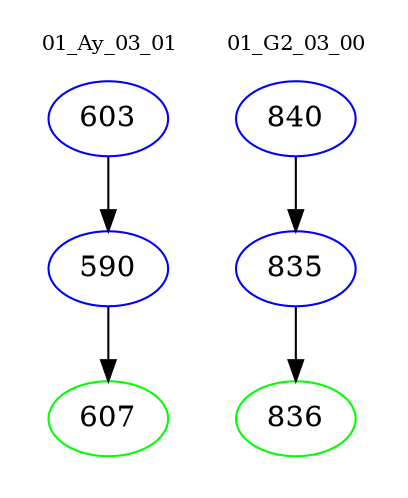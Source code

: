 digraph{
subgraph cluster_0 {
color = white
label = "01_Ay_03_01";
fontsize=10;
T0_603 [label="603", color="blue"]
T0_603 -> T0_590 [color="black"]
T0_590 [label="590", color="blue"]
T0_590 -> T0_607 [color="black"]
T0_607 [label="607", color="green"]
}
subgraph cluster_1 {
color = white
label = "01_G2_03_00";
fontsize=10;
T1_840 [label="840", color="blue"]
T1_840 -> T1_835 [color="black"]
T1_835 [label="835", color="blue"]
T1_835 -> T1_836 [color="black"]
T1_836 [label="836", color="green"]
}
}
